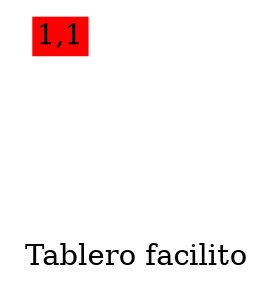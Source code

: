 digraph G {
 node [shape=plaintext];
label="Tablero facilito";
some_node [
label=<
<table border="0" cellborder="0" cellspacing="0" width="100%" height="100%">
<tr>
<td bgcolor="Red" width="1" height="1">1,1</td>
</tr>
</table>>
];
}